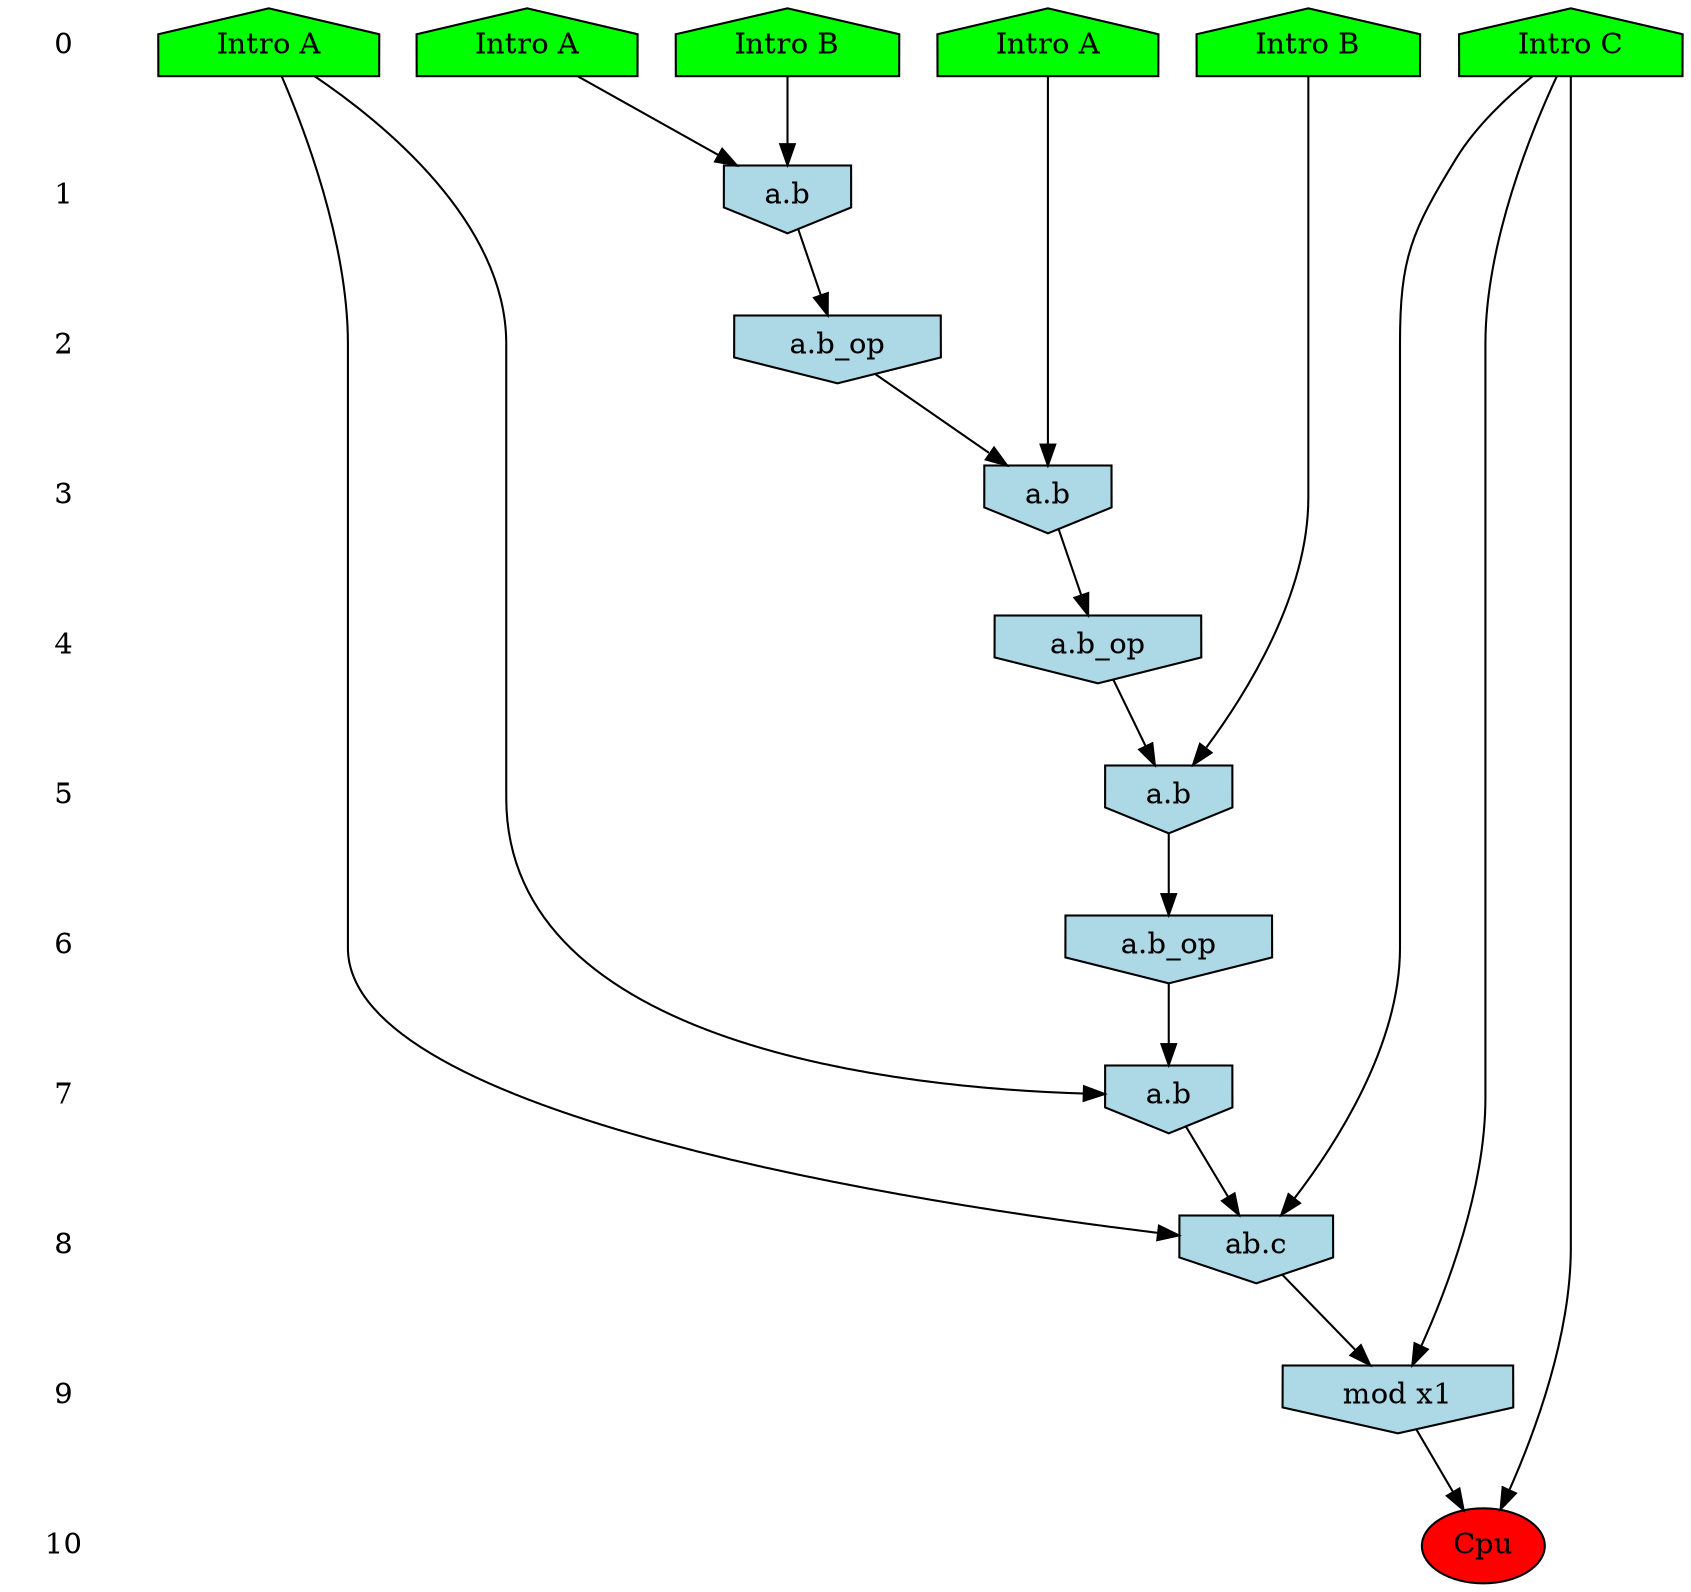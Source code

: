 /* Compression of 1 causal flows obtained in average at 1.799588E+01 t.u */
/* Compressed causal flows were: [3208] */
digraph G{
 ranksep=.5 ; 
{ rank = same ; "0" [shape=plaintext] ; node_1 [label ="Intro A", shape=house, style=filled, fillcolor=green] ;
node_2 [label ="Intro B", shape=house, style=filled, fillcolor=green] ;
node_3 [label ="Intro A", shape=house, style=filled, fillcolor=green] ;
node_4 [label ="Intro B", shape=house, style=filled, fillcolor=green] ;
node_5 [label ="Intro A", shape=house, style=filled, fillcolor=green] ;
node_6 [label ="Intro C", shape=house, style=filled, fillcolor=green] ;
}
{ rank = same ; "1" [shape=plaintext] ; node_7 [label="a.b", shape=invhouse, style=filled, fillcolor = lightblue] ;
}
{ rank = same ; "2" [shape=plaintext] ; node_8 [label="a.b_op", shape=invhouse, style=filled, fillcolor = lightblue] ;
}
{ rank = same ; "3" [shape=plaintext] ; node_9 [label="a.b", shape=invhouse, style=filled, fillcolor = lightblue] ;
}
{ rank = same ; "4" [shape=plaintext] ; node_10 [label="a.b_op", shape=invhouse, style=filled, fillcolor = lightblue] ;
}
{ rank = same ; "5" [shape=plaintext] ; node_11 [label="a.b", shape=invhouse, style=filled, fillcolor = lightblue] ;
}
{ rank = same ; "6" [shape=plaintext] ; node_12 [label="a.b_op", shape=invhouse, style=filled, fillcolor = lightblue] ;
}
{ rank = same ; "7" [shape=plaintext] ; node_13 [label="a.b", shape=invhouse, style=filled, fillcolor = lightblue] ;
}
{ rank = same ; "8" [shape=plaintext] ; node_14 [label="ab.c", shape=invhouse, style=filled, fillcolor = lightblue] ;
}
{ rank = same ; "9" [shape=plaintext] ; node_15 [label="mod x1", shape=invhouse, style=filled, fillcolor = lightblue] ;
}
{ rank = same ; "10" [shape=plaintext] ; node_16 [label ="Cpu", style=filled, fillcolor=red] ;
}
"0" -> "1" [style="invis"]; 
"1" -> "2" [style="invis"]; 
"2" -> "3" [style="invis"]; 
"3" -> "4" [style="invis"]; 
"4" -> "5" [style="invis"]; 
"5" -> "6" [style="invis"]; 
"6" -> "7" [style="invis"]; 
"7" -> "8" [style="invis"]; 
"8" -> "9" [style="invis"]; 
"9" -> "10" [style="invis"]; 
node_2 -> node_7
node_3 -> node_7
node_7 -> node_8
node_1 -> node_9
node_8 -> node_9
node_9 -> node_10
node_4 -> node_11
node_10 -> node_11
node_11 -> node_12
node_5 -> node_13
node_12 -> node_13
node_5 -> node_14
node_6 -> node_14
node_13 -> node_14
node_6 -> node_15
node_14 -> node_15
node_6 -> node_16
node_15 -> node_16
}
/*
 Dot generation time: 0.000940
*/